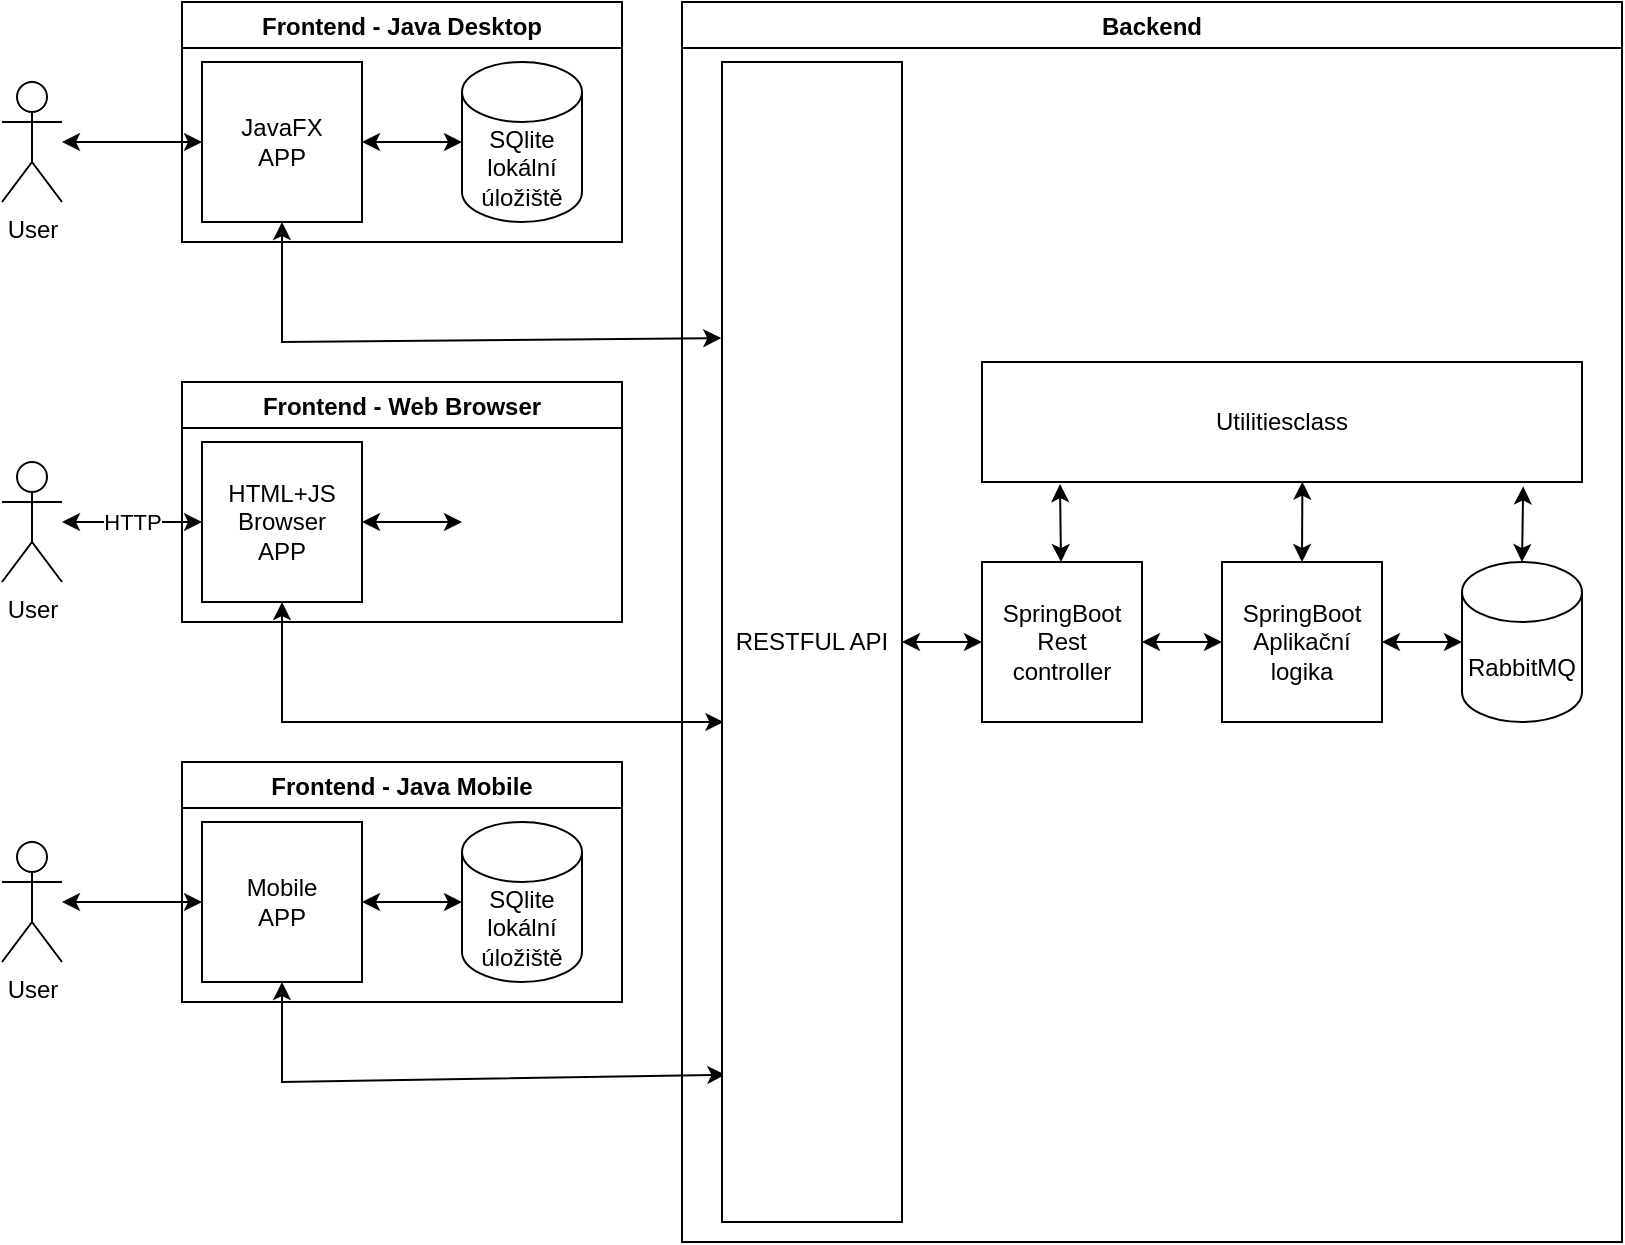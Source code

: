 <mxfile version="15.6.8" type="github">
  <diagram id="UyAn-6XttCJMGp4K2GlG" name="Page-1">
    <mxGraphModel dx="1304" dy="738" grid="1" gridSize="10" guides="1" tooltips="1" connect="1" arrows="1" fold="1" page="1" pageScale="1" pageWidth="1169" pageHeight="827" math="0" shadow="0">
      <root>
        <mxCell id="0" />
        <mxCell id="1" parent="0" />
        <mxCell id="2jT_Ej1N7XK5PgUwRGg6-6" value="User&lt;br&gt;" style="shape=umlActor;verticalLabelPosition=bottom;verticalAlign=top;html=1;outlineConnect=0;" vertex="1" parent="1">
          <mxGeometry x="10" y="50" width="30" height="60" as="geometry" />
        </mxCell>
        <mxCell id="2jT_Ej1N7XK5PgUwRGg6-8" value="" style="endArrow=classic;startArrow=classic;html=1;rounded=0;exitX=0.5;exitY=1;exitDx=0;exitDy=0;entryX=-0.004;entryY=0.238;entryDx=0;entryDy=0;entryPerimeter=0;" edge="1" parent="1" source="2jT_Ej1N7XK5PgUwRGg6-7" target="2jT_Ej1N7XK5PgUwRGg6-36">
          <mxGeometry width="50" height="50" relative="1" as="geometry">
            <mxPoint x="400" y="260" as="sourcePoint" />
            <mxPoint x="380" y="180" as="targetPoint" />
            <Array as="points">
              <mxPoint x="150" y="180" />
            </Array>
          </mxGeometry>
        </mxCell>
        <mxCell id="2jT_Ej1N7XK5PgUwRGg6-9" value="" style="endArrow=classic;startArrow=classic;html=1;rounded=0;entryX=0;entryY=0.5;entryDx=0;entryDy=0;" edge="1" parent="1" source="2jT_Ej1N7XK5PgUwRGg6-6" target="2jT_Ej1N7XK5PgUwRGg6-7">
          <mxGeometry width="50" height="50" relative="1" as="geometry">
            <mxPoint x="50" y="190" as="sourcePoint" />
            <mxPoint x="410" y="190" as="targetPoint" />
          </mxGeometry>
        </mxCell>
        <mxCell id="2jT_Ej1N7XK5PgUwRGg6-10" value="User&lt;br&gt;" style="shape=umlActor;verticalLabelPosition=bottom;verticalAlign=top;html=1;outlineConnect=0;" vertex="1" parent="1">
          <mxGeometry x="10" y="240" width="30" height="60" as="geometry" />
        </mxCell>
        <mxCell id="2jT_Ej1N7XK5PgUwRGg6-11" value="User&lt;br&gt;" style="shape=umlActor;verticalLabelPosition=bottom;verticalAlign=top;html=1;outlineConnect=0;" vertex="1" parent="1">
          <mxGeometry x="10" y="430" width="30" height="60" as="geometry" />
        </mxCell>
        <mxCell id="2jT_Ej1N7XK5PgUwRGg6-15" value="" style="endArrow=classic;startArrow=classic;html=1;rounded=0;exitX=0.5;exitY=1;exitDx=0;exitDy=0;entryX=0.008;entryY=0.569;entryDx=0;entryDy=0;entryPerimeter=0;" edge="1" parent="1" source="2jT_Ej1N7XK5PgUwRGg6-13" target="2jT_Ej1N7XK5PgUwRGg6-36">
          <mxGeometry width="50" height="50" relative="1" as="geometry">
            <mxPoint x="230" y="100" as="sourcePoint" />
            <mxPoint x="380" y="173.208" as="targetPoint" />
            <Array as="points">
              <mxPoint x="150" y="370" />
            </Array>
          </mxGeometry>
        </mxCell>
        <mxCell id="2jT_Ej1N7XK5PgUwRGg6-16" value="" style="endArrow=classic;startArrow=classic;html=1;rounded=0;exitX=0.5;exitY=1;exitDx=0;exitDy=0;entryX=0.019;entryY=0.873;entryDx=0;entryDy=0;entryPerimeter=0;" edge="1" parent="1" source="2jT_Ej1N7XK5PgUwRGg6-14" target="2jT_Ej1N7XK5PgUwRGg6-36">
          <mxGeometry width="50" height="50" relative="1" as="geometry">
            <mxPoint x="400" y="240" as="sourcePoint" />
            <mxPoint x="380" y="540" as="targetPoint" />
            <Array as="points">
              <mxPoint x="150" y="550" />
            </Array>
          </mxGeometry>
        </mxCell>
        <mxCell id="2jT_Ej1N7XK5PgUwRGg6-17" value="" style="endArrow=classic;startArrow=classic;html=1;rounded=0;entryX=0;entryY=0.5;entryDx=0;entryDy=0;" edge="1" parent="1" source="2jT_Ej1N7XK5PgUwRGg6-11" target="2jT_Ej1N7XK5PgUwRGg6-14">
          <mxGeometry width="50" height="50" relative="1" as="geometry">
            <mxPoint x="90" y="319.5" as="sourcePoint" />
            <mxPoint x="150" y="319.5" as="targetPoint" />
          </mxGeometry>
        </mxCell>
        <mxCell id="2jT_Ej1N7XK5PgUwRGg6-18" value="HTTP" style="endArrow=classic;startArrow=classic;html=1;rounded=0;" edge="1" parent="1" source="2jT_Ej1N7XK5PgUwRGg6-10" target="2jT_Ej1N7XK5PgUwRGg6-13">
          <mxGeometry width="50" height="50" relative="1" as="geometry">
            <mxPoint x="90" y="99.5" as="sourcePoint" />
            <mxPoint x="150" y="99.5" as="targetPoint" />
            <Array as="points" />
          </mxGeometry>
        </mxCell>
        <mxCell id="2jT_Ej1N7XK5PgUwRGg6-31" value="Frontend - Java Desktop" style="swimlane;" vertex="1" parent="1">
          <mxGeometry x="100" y="10" width="220" height="120" as="geometry">
            <mxRectangle x="360" y="20" width="170" height="23" as="alternateBounds" />
          </mxGeometry>
        </mxCell>
        <mxCell id="2jT_Ej1N7XK5PgUwRGg6-7" value="JavaFX&lt;br&gt;APP" style="whiteSpace=wrap;html=1;aspect=fixed;" vertex="1" parent="2jT_Ej1N7XK5PgUwRGg6-31">
          <mxGeometry x="10" y="30" width="80" height="80" as="geometry" />
        </mxCell>
        <mxCell id="2jT_Ej1N7XK5PgUwRGg6-29" value="SQlite&lt;br&gt;lokální&lt;br&gt;úložiště" style="shape=cylinder3;whiteSpace=wrap;html=1;boundedLbl=1;backgroundOutline=1;size=15;" vertex="1" parent="2jT_Ej1N7XK5PgUwRGg6-31">
          <mxGeometry x="140" y="30" width="60" height="80" as="geometry" />
        </mxCell>
        <mxCell id="2jT_Ej1N7XK5PgUwRGg6-30" value="" style="endArrow=classic;startArrow=classic;html=1;rounded=0;entryX=1;entryY=0.5;entryDx=0;entryDy=0;exitX=0;exitY=0.5;exitDx=0;exitDy=0;exitPerimeter=0;" edge="1" parent="2jT_Ej1N7XK5PgUwRGg6-31" source="2jT_Ej1N7XK5PgUwRGg6-29" target="2jT_Ej1N7XK5PgUwRGg6-7">
          <mxGeometry width="50" height="50" relative="1" as="geometry">
            <mxPoint x="-20" y="-70" as="sourcePoint" />
            <mxPoint x="30" y="-120" as="targetPoint" />
          </mxGeometry>
        </mxCell>
        <mxCell id="2jT_Ej1N7XK5PgUwRGg6-32" value="Frontend - Web Browser" style="swimlane;" vertex="1" parent="1">
          <mxGeometry x="100" y="200" width="220" height="120" as="geometry" />
        </mxCell>
        <mxCell id="2jT_Ej1N7XK5PgUwRGg6-13" value="HTML+JS&lt;br&gt;Browser&lt;br&gt;APP" style="whiteSpace=wrap;html=1;aspect=fixed;" vertex="1" parent="2jT_Ej1N7XK5PgUwRGg6-32">
          <mxGeometry x="10" y="30" width="80" height="80" as="geometry" />
        </mxCell>
        <mxCell id="2jT_Ej1N7XK5PgUwRGg6-39" value="" style="shape=image;html=1;verticalAlign=top;verticalLabelPosition=bottom;labelBackgroundColor=#ffffff;imageAspect=0;aspect=fixed;image=https://cdn2.iconfinder.com/data/icons/christmas-46/64/christmas-icon-cookie-128.png" vertex="1" parent="2jT_Ej1N7XK5PgUwRGg6-32">
          <mxGeometry x="125" y="25" width="90" height="90" as="geometry" />
        </mxCell>
        <mxCell id="2jT_Ej1N7XK5PgUwRGg6-40" value="" style="endArrow=classic;startArrow=classic;html=1;rounded=0;exitX=1;exitY=0.5;exitDx=0;exitDy=0;" edge="1" parent="2jT_Ej1N7XK5PgUwRGg6-32" source="2jT_Ej1N7XK5PgUwRGg6-13">
          <mxGeometry width="50" height="50" relative="1" as="geometry">
            <mxPoint x="340" y="80" as="sourcePoint" />
            <mxPoint x="140" y="70" as="targetPoint" />
          </mxGeometry>
        </mxCell>
        <mxCell id="2jT_Ej1N7XK5PgUwRGg6-33" value="Frontend - Java Mobile" style="swimlane;" vertex="1" parent="1">
          <mxGeometry x="100" y="390" width="220" height="120" as="geometry" />
        </mxCell>
        <mxCell id="2jT_Ej1N7XK5PgUwRGg6-14" value="Mobile&lt;br&gt;APP" style="whiteSpace=wrap;html=1;aspect=fixed;" vertex="1" parent="2jT_Ej1N7XK5PgUwRGg6-33">
          <mxGeometry x="10" y="30" width="80" height="80" as="geometry" />
        </mxCell>
        <mxCell id="2jT_Ej1N7XK5PgUwRGg6-24" value="SQlite&lt;br&gt;lokální&lt;br&gt;úložiště" style="shape=cylinder3;whiteSpace=wrap;html=1;boundedLbl=1;backgroundOutline=1;size=15;" vertex="1" parent="2jT_Ej1N7XK5PgUwRGg6-33">
          <mxGeometry x="140" y="30" width="60" height="80" as="geometry" />
        </mxCell>
        <mxCell id="2jT_Ej1N7XK5PgUwRGg6-26" value="" style="endArrow=classic;startArrow=classic;html=1;rounded=0;exitX=1;exitY=0.5;exitDx=0;exitDy=0;entryX=0;entryY=0.5;entryDx=0;entryDy=0;entryPerimeter=0;" edge="1" parent="2jT_Ej1N7XK5PgUwRGg6-33" source="2jT_Ej1N7XK5PgUwRGg6-14" target="2jT_Ej1N7XK5PgUwRGg6-24">
          <mxGeometry width="50" height="50" relative="1" as="geometry">
            <mxPoint x="-210" y="-20" as="sourcePoint" />
            <mxPoint x="-160" y="-70" as="targetPoint" />
          </mxGeometry>
        </mxCell>
        <mxCell id="2jT_Ej1N7XK5PgUwRGg6-35" value="Backend" style="swimlane;" vertex="1" parent="1">
          <mxGeometry x="350" y="10" width="470" height="620" as="geometry">
            <mxRectangle x="370" y="10" width="80" height="23" as="alternateBounds" />
          </mxGeometry>
        </mxCell>
        <mxCell id="Usjf7oMxLt9PCGklW3lA-2" value="RabbitMQ" style="shape=cylinder3;whiteSpace=wrap;html=1;boundedLbl=1;backgroundOutline=1;size=15;" parent="2jT_Ej1N7XK5PgUwRGg6-35" vertex="1">
          <mxGeometry x="390" y="280" width="60" height="80" as="geometry" />
        </mxCell>
        <mxCell id="2jT_Ej1N7XK5PgUwRGg6-36" value="RESTFUL API" style="rounded=0;whiteSpace=wrap;html=1;" vertex="1" parent="2jT_Ej1N7XK5PgUwRGg6-35">
          <mxGeometry x="20" y="30" width="90" height="580" as="geometry" />
        </mxCell>
        <mxCell id="2jT_Ej1N7XK5PgUwRGg6-38" value="" style="endArrow=classic;startArrow=classic;html=1;rounded=0;exitX=1;exitY=0.5;exitDx=0;exitDy=0;entryX=0;entryY=0.5;entryDx=0;entryDy=0;" edge="1" parent="2jT_Ej1N7XK5PgUwRGg6-35" source="2jT_Ej1N7XK5PgUwRGg6-36" target="2jT_Ej1N7XK5PgUwRGg6-41">
          <mxGeometry width="50" height="50" relative="1" as="geometry">
            <mxPoint x="70" y="270" as="sourcePoint" />
            <mxPoint x="120" y="220" as="targetPoint" />
          </mxGeometry>
        </mxCell>
        <mxCell id="2jT_Ej1N7XK5PgUwRGg6-41" value="SpringBoot&lt;br&gt;Rest&lt;br&gt;controller" style="whiteSpace=wrap;html=1;aspect=fixed;" vertex="1" parent="2jT_Ej1N7XK5PgUwRGg6-35">
          <mxGeometry x="150" y="280" width="80" height="80" as="geometry" />
        </mxCell>
        <mxCell id="2jT_Ej1N7XK5PgUwRGg6-44" value="SpringBoot&lt;br&gt;Aplikační&lt;br&gt;logika" style="whiteSpace=wrap;html=1;aspect=fixed;" vertex="1" parent="2jT_Ej1N7XK5PgUwRGg6-35">
          <mxGeometry x="270" y="280" width="80" height="80" as="geometry" />
        </mxCell>
        <mxCell id="2jT_Ej1N7XK5PgUwRGg6-46" value="" style="endArrow=classic;startArrow=classic;html=1;rounded=0;entryX=0;entryY=0.5;entryDx=0;entryDy=0;entryPerimeter=0;exitX=1;exitY=0.5;exitDx=0;exitDy=0;" edge="1" parent="2jT_Ej1N7XK5PgUwRGg6-35" source="2jT_Ej1N7XK5PgUwRGg6-44" target="Usjf7oMxLt9PCGklW3lA-2">
          <mxGeometry width="50" height="50" relative="1" as="geometry">
            <mxPoint x="40" y="380" as="sourcePoint" />
            <mxPoint x="90" y="330" as="targetPoint" />
          </mxGeometry>
        </mxCell>
        <mxCell id="2jT_Ej1N7XK5PgUwRGg6-47" value="" style="endArrow=classic;startArrow=classic;html=1;rounded=0;entryX=0;entryY=0.5;entryDx=0;entryDy=0;exitX=1;exitY=0.5;exitDx=0;exitDy=0;" edge="1" parent="2jT_Ej1N7XK5PgUwRGg6-35" source="2jT_Ej1N7XK5PgUwRGg6-41" target="2jT_Ej1N7XK5PgUwRGg6-44">
          <mxGeometry width="50" height="50" relative="1" as="geometry">
            <mxPoint x="40" y="380" as="sourcePoint" />
            <mxPoint x="90" y="330" as="targetPoint" />
          </mxGeometry>
        </mxCell>
        <mxCell id="2jT_Ej1N7XK5PgUwRGg6-49" value="Utilitiesclass" style="rounded=0;whiteSpace=wrap;html=1;" vertex="1" parent="2jT_Ej1N7XK5PgUwRGg6-35">
          <mxGeometry x="150" y="180" width="300" height="60" as="geometry" />
        </mxCell>
        <mxCell id="2jT_Ej1N7XK5PgUwRGg6-50" value="" style="endArrow=classic;startArrow=classic;html=1;rounded=0;entryX=0.13;entryY=1.017;entryDx=0;entryDy=0;entryPerimeter=0;" edge="1" parent="2jT_Ej1N7XK5PgUwRGg6-35" source="2jT_Ej1N7XK5PgUwRGg6-41" target="2jT_Ej1N7XK5PgUwRGg6-49">
          <mxGeometry width="50" height="50" relative="1" as="geometry">
            <mxPoint x="60" y="340" as="sourcePoint" />
            <mxPoint x="110" y="290" as="targetPoint" />
          </mxGeometry>
        </mxCell>
        <mxCell id="2jT_Ej1N7XK5PgUwRGg6-51" value="" style="endArrow=classic;startArrow=classic;html=1;rounded=0;entryX=0.534;entryY=0.997;entryDx=0;entryDy=0;entryPerimeter=0;exitX=0.5;exitY=0;exitDx=0;exitDy=0;" edge="1" parent="2jT_Ej1N7XK5PgUwRGg6-35" source="2jT_Ej1N7XK5PgUwRGg6-44" target="2jT_Ej1N7XK5PgUwRGg6-49">
          <mxGeometry width="50" height="50" relative="1" as="geometry">
            <mxPoint x="60" y="340" as="sourcePoint" />
            <mxPoint x="110" y="290" as="targetPoint" />
          </mxGeometry>
        </mxCell>
        <mxCell id="2jT_Ej1N7XK5PgUwRGg6-52" value="" style="endArrow=classic;startArrow=classic;html=1;rounded=0;entryX=0.902;entryY=1.036;entryDx=0;entryDy=0;entryPerimeter=0;exitX=0.5;exitY=0;exitDx=0;exitDy=0;exitPerimeter=0;" edge="1" parent="2jT_Ej1N7XK5PgUwRGg6-35" source="Usjf7oMxLt9PCGklW3lA-2" target="2jT_Ej1N7XK5PgUwRGg6-49">
          <mxGeometry width="50" height="50" relative="1" as="geometry">
            <mxPoint x="60" y="340" as="sourcePoint" />
            <mxPoint x="110" y="290" as="targetPoint" />
          </mxGeometry>
        </mxCell>
      </root>
    </mxGraphModel>
  </diagram>
</mxfile>
